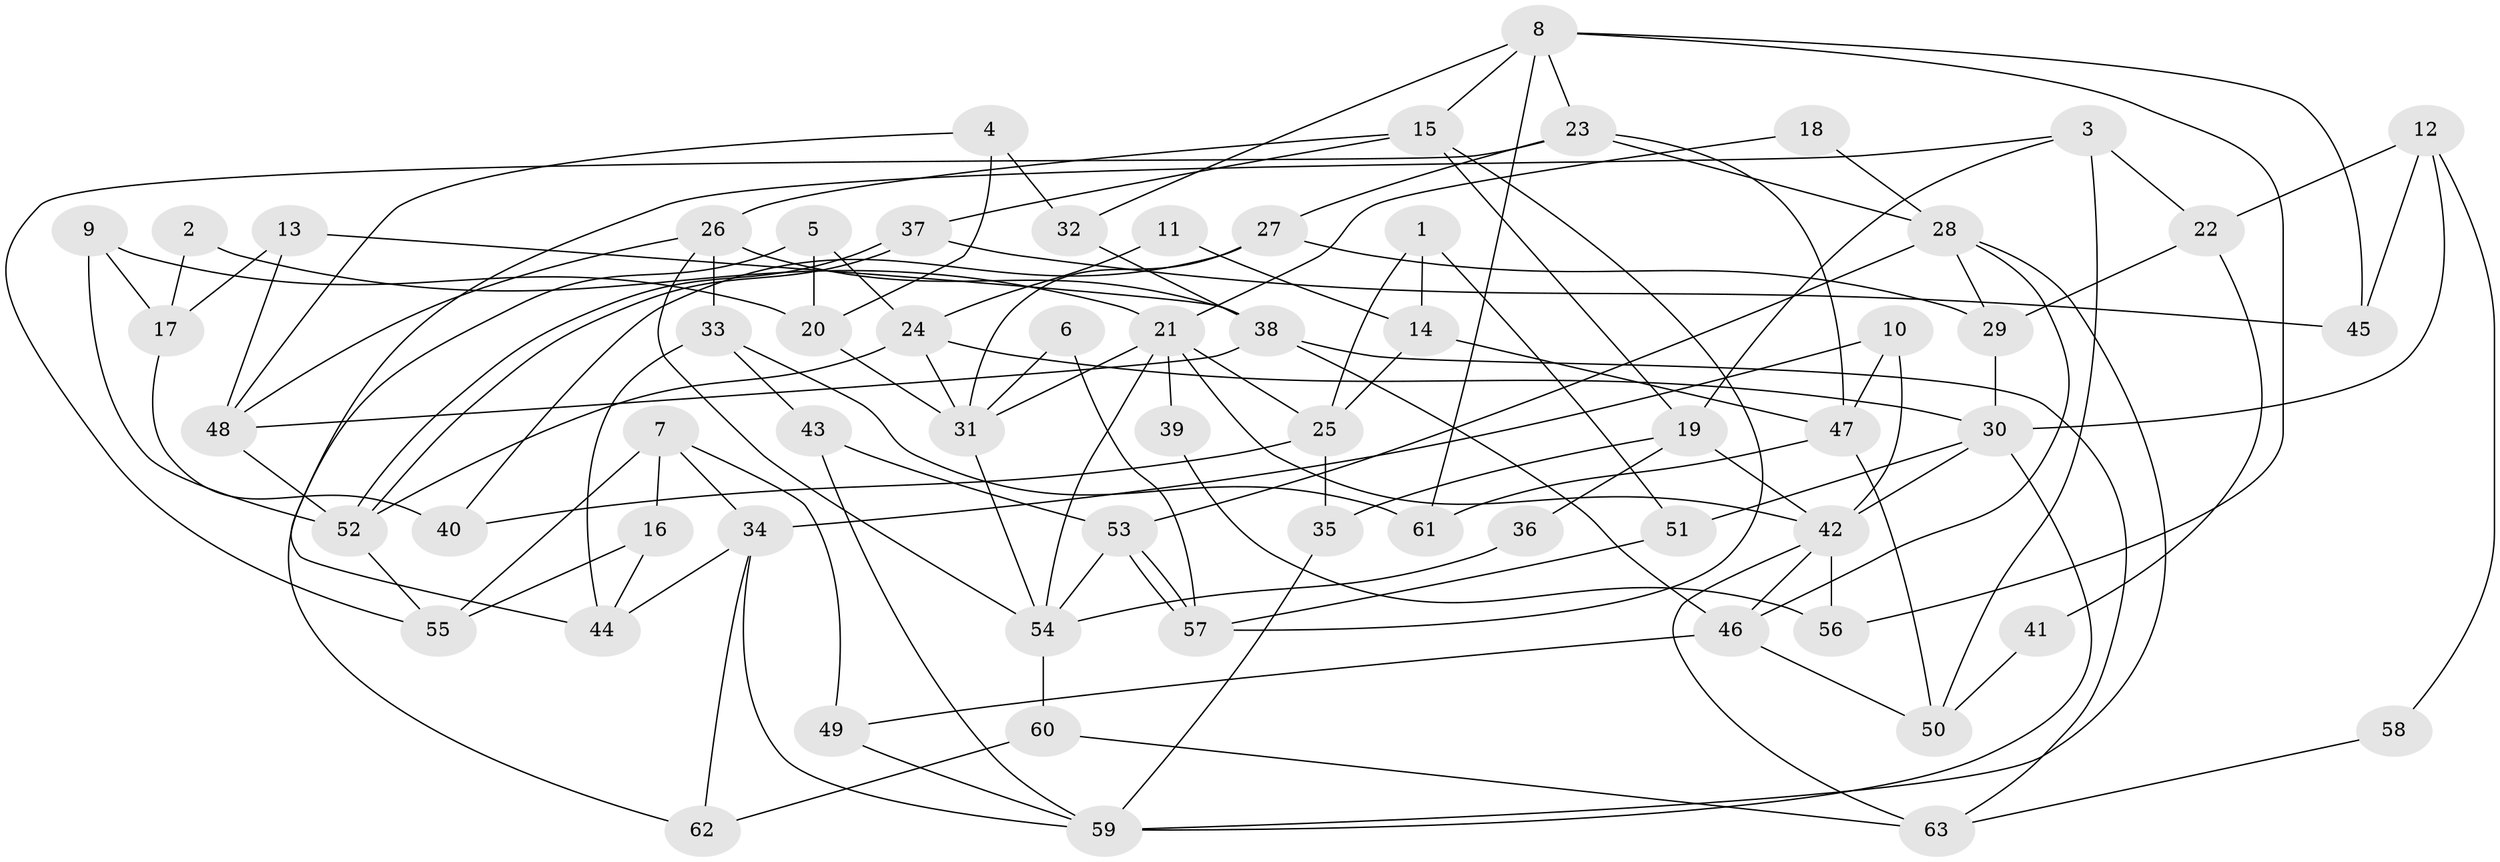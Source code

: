 // Generated by graph-tools (version 1.1) at 2025/50/03/09/25 03:50:03]
// undirected, 63 vertices, 126 edges
graph export_dot {
graph [start="1"]
  node [color=gray90,style=filled];
  1;
  2;
  3;
  4;
  5;
  6;
  7;
  8;
  9;
  10;
  11;
  12;
  13;
  14;
  15;
  16;
  17;
  18;
  19;
  20;
  21;
  22;
  23;
  24;
  25;
  26;
  27;
  28;
  29;
  30;
  31;
  32;
  33;
  34;
  35;
  36;
  37;
  38;
  39;
  40;
  41;
  42;
  43;
  44;
  45;
  46;
  47;
  48;
  49;
  50;
  51;
  52;
  53;
  54;
  55;
  56;
  57;
  58;
  59;
  60;
  61;
  62;
  63;
  1 -- 14;
  1 -- 51;
  1 -- 25;
  2 -- 21;
  2 -- 17;
  3 -- 19;
  3 -- 50;
  3 -- 22;
  3 -- 44;
  4 -- 32;
  4 -- 48;
  4 -- 20;
  5 -- 20;
  5 -- 24;
  5 -- 62;
  6 -- 57;
  6 -- 31;
  7 -- 16;
  7 -- 49;
  7 -- 34;
  7 -- 55;
  8 -- 15;
  8 -- 23;
  8 -- 32;
  8 -- 45;
  8 -- 56;
  8 -- 61;
  9 -- 52;
  9 -- 20;
  9 -- 17;
  10 -- 34;
  10 -- 42;
  10 -- 47;
  11 -- 24;
  11 -- 14;
  12 -- 30;
  12 -- 22;
  12 -- 45;
  12 -- 58;
  13 -- 38;
  13 -- 48;
  13 -- 17;
  14 -- 25;
  14 -- 47;
  15 -- 37;
  15 -- 26;
  15 -- 19;
  15 -- 57;
  16 -- 44;
  16 -- 55;
  17 -- 40;
  18 -- 28;
  18 -- 21;
  19 -- 35;
  19 -- 36;
  19 -- 42;
  20 -- 31;
  21 -- 31;
  21 -- 42;
  21 -- 25;
  21 -- 39;
  21 -- 54;
  22 -- 29;
  22 -- 41;
  23 -- 28;
  23 -- 27;
  23 -- 47;
  23 -- 55;
  24 -- 30;
  24 -- 52;
  24 -- 31;
  25 -- 35;
  25 -- 40;
  26 -- 54;
  26 -- 33;
  26 -- 38;
  26 -- 48;
  27 -- 31;
  27 -- 40;
  27 -- 29;
  28 -- 59;
  28 -- 46;
  28 -- 29;
  28 -- 53;
  29 -- 30;
  30 -- 59;
  30 -- 42;
  30 -- 51;
  31 -- 54;
  32 -- 38;
  33 -- 61;
  33 -- 44;
  33 -- 43;
  34 -- 62;
  34 -- 44;
  34 -- 59;
  35 -- 59;
  36 -- 54;
  37 -- 45;
  37 -- 52;
  37 -- 52;
  38 -- 48;
  38 -- 46;
  38 -- 63;
  39 -- 56;
  41 -- 50;
  42 -- 46;
  42 -- 56;
  42 -- 63;
  43 -- 53;
  43 -- 59;
  46 -- 49;
  46 -- 50;
  47 -- 50;
  47 -- 61;
  48 -- 52;
  49 -- 59;
  51 -- 57;
  52 -- 55;
  53 -- 57;
  53 -- 57;
  53 -- 54;
  54 -- 60;
  58 -- 63;
  60 -- 63;
  60 -- 62;
}
